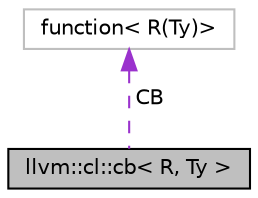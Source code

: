 digraph "llvm::cl::cb&lt; R, Ty &gt;"
{
 // LATEX_PDF_SIZE
  bgcolor="transparent";
  edge [fontname="Helvetica",fontsize="10",labelfontname="Helvetica",labelfontsize="10"];
  node [fontname="Helvetica",fontsize="10",shape=record];
  Node1 [label="llvm::cl::cb\< R, Ty \>",height=0.2,width=0.4,color="black", fillcolor="grey75", style="filled", fontcolor="black",tooltip=" "];
  Node2 -> Node1 [dir="back",color="darkorchid3",fontsize="10",style="dashed",label=" CB" ,fontname="Helvetica"];
  Node2 [label="function\< R(Ty)\>",height=0.2,width=0.4,color="grey75",tooltip=" "];
}
